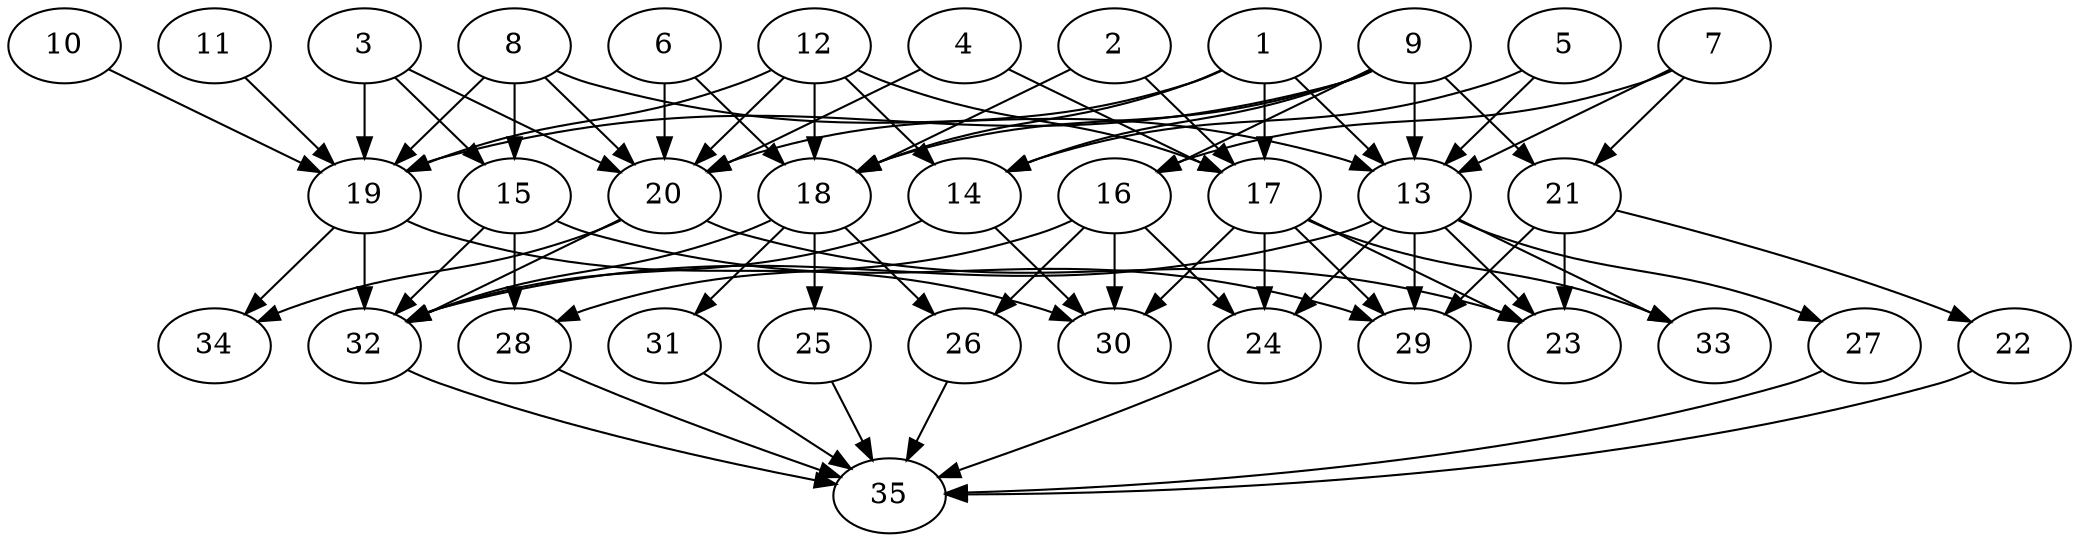 // DAG automatically generated by daggen at Thu Oct  3 14:05:37 2019
// ./daggen --dot -n 35 --ccr 0.5 --fat 0.7 --regular 0.7 --density 0.6 --mindata 5242880 --maxdata 52428800 
digraph G {
  1 [size="31668224", alpha="0.16", expect_size="15834112"] 
  1 -> 13 [size ="15834112"]
  1 -> 17 [size ="15834112"]
  1 -> 18 [size ="15834112"]
  1 -> 20 [size ="15834112"]
  2 [size="18421760", alpha="0.11", expect_size="9210880"] 
  2 -> 17 [size ="9210880"]
  2 -> 18 [size ="9210880"]
  3 [size="66103296", alpha="0.08", expect_size="33051648"] 
  3 -> 15 [size ="33051648"]
  3 -> 19 [size ="33051648"]
  3 -> 20 [size ="33051648"]
  4 [size="98383872", alpha="0.07", expect_size="49191936"] 
  4 -> 17 [size ="49191936"]
  4 -> 20 [size ="49191936"]
  5 [size="24860672", alpha="0.11", expect_size="12430336"] 
  5 -> 13 [size ="12430336"]
  5 -> 14 [size ="12430336"]
  6 [size="80486400", alpha="0.02", expect_size="40243200"] 
  6 -> 18 [size ="40243200"]
  6 -> 20 [size ="40243200"]
  7 [size="103370752", alpha="0.03", expect_size="51685376"] 
  7 -> 13 [size ="51685376"]
  7 -> 16 [size ="51685376"]
  7 -> 21 [size ="51685376"]
  8 [size="90636288", alpha="0.11", expect_size="45318144"] 
  8 -> 13 [size ="45318144"]
  8 -> 15 [size ="45318144"]
  8 -> 19 [size ="45318144"]
  8 -> 20 [size ="45318144"]
  9 [size="54409216", alpha="0.17", expect_size="27204608"] 
  9 -> 13 [size ="27204608"]
  9 -> 14 [size ="27204608"]
  9 -> 16 [size ="27204608"]
  9 -> 18 [size ="27204608"]
  9 -> 19 [size ="27204608"]
  9 -> 21 [size ="27204608"]
  10 [size="104038400", alpha="0.11", expect_size="52019200"] 
  10 -> 19 [size ="52019200"]
  11 [size="40071168", alpha="0.06", expect_size="20035584"] 
  11 -> 19 [size ="20035584"]
  12 [size="21938176", alpha="0.12", expect_size="10969088"] 
  12 -> 14 [size ="10969088"]
  12 -> 17 [size ="10969088"]
  12 -> 18 [size ="10969088"]
  12 -> 19 [size ="10969088"]
  12 -> 20 [size ="10969088"]
  13 [size="74532864", alpha="0.15", expect_size="37266432"] 
  13 -> 23 [size ="37266432"]
  13 -> 24 [size ="37266432"]
  13 -> 27 [size ="37266432"]
  13 -> 29 [size ="37266432"]
  13 -> 32 [size ="37266432"]
  13 -> 33 [size ="37266432"]
  14 [size="18591744", alpha="0.01", expect_size="9295872"] 
  14 -> 30 [size ="9295872"]
  14 -> 32 [size ="9295872"]
  15 [size="50192384", alpha="0.11", expect_size="25096192"] 
  15 -> 28 [size ="25096192"]
  15 -> 29 [size ="25096192"]
  15 -> 32 [size ="25096192"]
  16 [size="102068224", alpha="0.01", expect_size="51034112"] 
  16 -> 24 [size ="51034112"]
  16 -> 26 [size ="51034112"]
  16 -> 28 [size ="51034112"]
  16 -> 30 [size ="51034112"]
  17 [size="15304704", alpha="0.19", expect_size="7652352"] 
  17 -> 23 [size ="7652352"]
  17 -> 24 [size ="7652352"]
  17 -> 29 [size ="7652352"]
  17 -> 30 [size ="7652352"]
  17 -> 33 [size ="7652352"]
  18 [size="27654144", alpha="0.12", expect_size="13827072"] 
  18 -> 25 [size ="13827072"]
  18 -> 26 [size ="13827072"]
  18 -> 31 [size ="13827072"]
  18 -> 32 [size ="13827072"]
  19 [size="80136192", alpha="0.01", expect_size="40068096"] 
  19 -> 30 [size ="40068096"]
  19 -> 32 [size ="40068096"]
  19 -> 34 [size ="40068096"]
  20 [size="67913728", alpha="0.13", expect_size="33956864"] 
  20 -> 23 [size ="33956864"]
  20 -> 32 [size ="33956864"]
  20 -> 34 [size ="33956864"]
  21 [size="25864192", alpha="0.09", expect_size="12932096"] 
  21 -> 22 [size ="12932096"]
  21 -> 23 [size ="12932096"]
  21 -> 29 [size ="12932096"]
  22 [size="55365632", alpha="0.07", expect_size="27682816"] 
  22 -> 35 [size ="27682816"]
  23 [size="16998400", alpha="0.17", expect_size="8499200"] 
  24 [size="88109056", alpha="0.05", expect_size="44054528"] 
  24 -> 35 [size ="44054528"]
  25 [size="92360704", alpha="0.17", expect_size="46180352"] 
  25 -> 35 [size ="46180352"]
  26 [size="48058368", alpha="0.03", expect_size="24029184"] 
  26 -> 35 [size ="24029184"]
  27 [size="50833408", alpha="0.09", expect_size="25416704"] 
  27 -> 35 [size ="25416704"]
  28 [size="44658688", alpha="0.12", expect_size="22329344"] 
  28 -> 35 [size ="22329344"]
  29 [size="99061760", alpha="0.05", expect_size="49530880"] 
  30 [size="102662144", alpha="0.17", expect_size="51331072"] 
  31 [size="67981312", alpha="0.15", expect_size="33990656"] 
  31 -> 35 [size ="33990656"]
  32 [size="16203776", alpha="0.16", expect_size="8101888"] 
  32 -> 35 [size ="8101888"]
  33 [size="49639424", alpha="0.11", expect_size="24819712"] 
  34 [size="35162112", alpha="0.07", expect_size="17581056"] 
  35 [size="60669952", alpha="0.11", expect_size="30334976"] 
}
